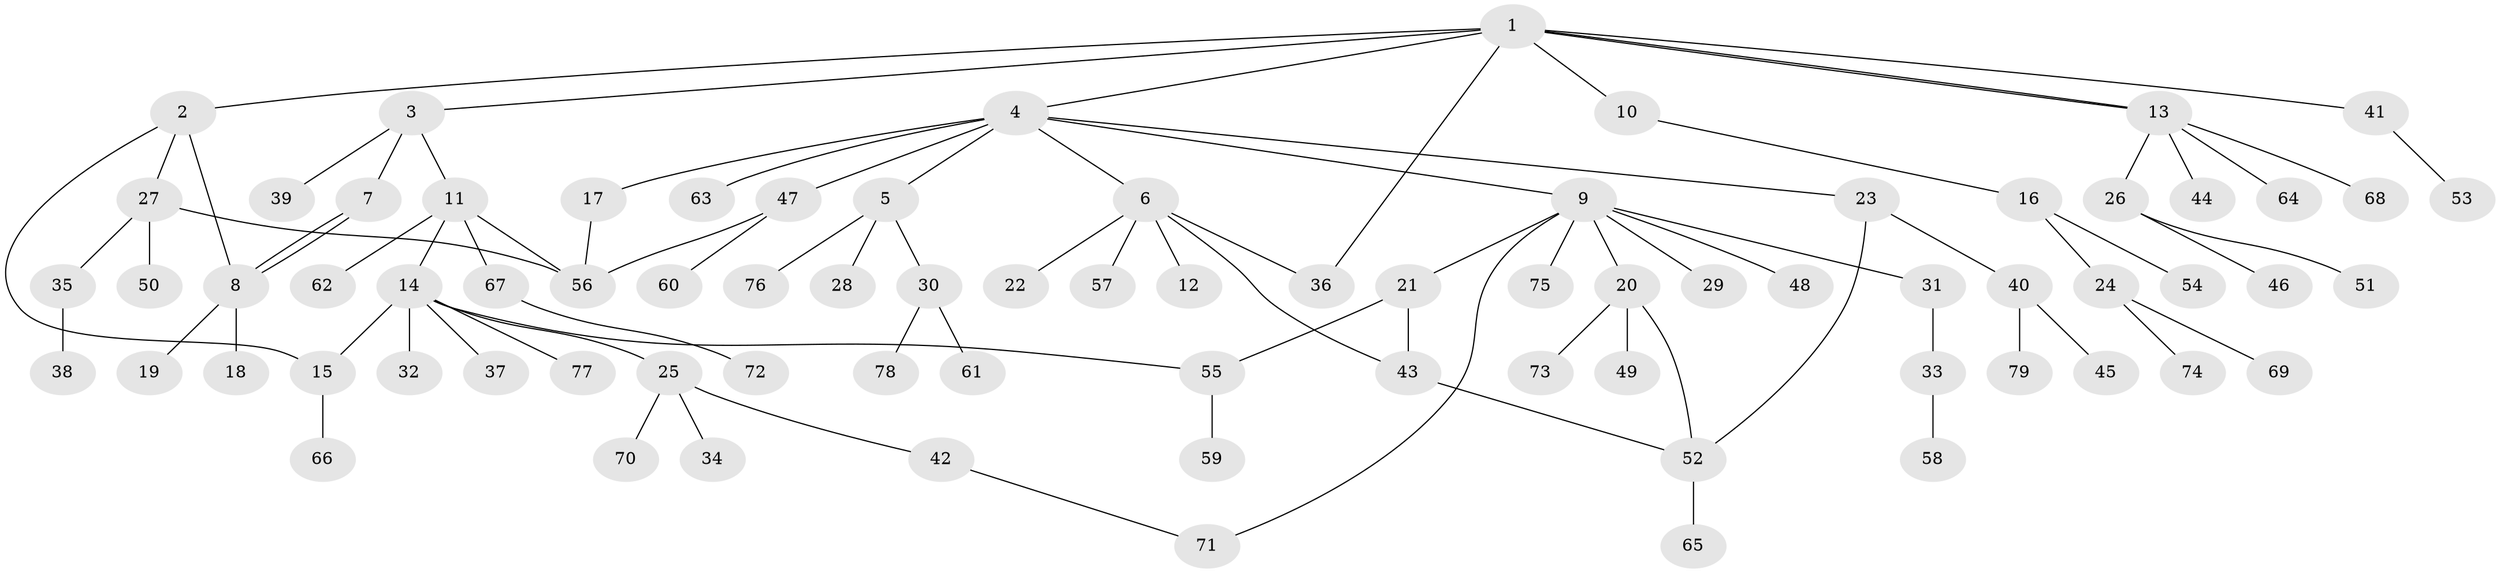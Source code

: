 // Generated by graph-tools (version 1.1) at 2025/11/02/27/25 16:11:14]
// undirected, 79 vertices, 91 edges
graph export_dot {
graph [start="1"]
  node [color=gray90,style=filled];
  1;
  2;
  3;
  4;
  5;
  6;
  7;
  8;
  9;
  10;
  11;
  12;
  13;
  14;
  15;
  16;
  17;
  18;
  19;
  20;
  21;
  22;
  23;
  24;
  25;
  26;
  27;
  28;
  29;
  30;
  31;
  32;
  33;
  34;
  35;
  36;
  37;
  38;
  39;
  40;
  41;
  42;
  43;
  44;
  45;
  46;
  47;
  48;
  49;
  50;
  51;
  52;
  53;
  54;
  55;
  56;
  57;
  58;
  59;
  60;
  61;
  62;
  63;
  64;
  65;
  66;
  67;
  68;
  69;
  70;
  71;
  72;
  73;
  74;
  75;
  76;
  77;
  78;
  79;
  1 -- 2;
  1 -- 3;
  1 -- 4;
  1 -- 10;
  1 -- 13;
  1 -- 13;
  1 -- 36;
  1 -- 41;
  2 -- 8;
  2 -- 15;
  2 -- 27;
  3 -- 7;
  3 -- 11;
  3 -- 39;
  4 -- 5;
  4 -- 6;
  4 -- 9;
  4 -- 17;
  4 -- 23;
  4 -- 47;
  4 -- 63;
  5 -- 28;
  5 -- 30;
  5 -- 76;
  6 -- 12;
  6 -- 22;
  6 -- 36;
  6 -- 43;
  6 -- 57;
  7 -- 8;
  7 -- 8;
  8 -- 18;
  8 -- 19;
  9 -- 20;
  9 -- 21;
  9 -- 29;
  9 -- 31;
  9 -- 48;
  9 -- 71;
  9 -- 75;
  10 -- 16;
  11 -- 14;
  11 -- 56;
  11 -- 62;
  11 -- 67;
  13 -- 26;
  13 -- 44;
  13 -- 64;
  13 -- 68;
  14 -- 15;
  14 -- 25;
  14 -- 32;
  14 -- 37;
  14 -- 55;
  14 -- 77;
  15 -- 66;
  16 -- 24;
  16 -- 54;
  17 -- 56;
  20 -- 49;
  20 -- 52;
  20 -- 73;
  21 -- 43;
  21 -- 55;
  23 -- 40;
  23 -- 52;
  24 -- 69;
  24 -- 74;
  25 -- 34;
  25 -- 42;
  25 -- 70;
  26 -- 46;
  26 -- 51;
  27 -- 35;
  27 -- 50;
  27 -- 56;
  30 -- 61;
  30 -- 78;
  31 -- 33;
  33 -- 58;
  35 -- 38;
  40 -- 45;
  40 -- 79;
  41 -- 53;
  42 -- 71;
  43 -- 52;
  47 -- 56;
  47 -- 60;
  52 -- 65;
  55 -- 59;
  67 -- 72;
}
